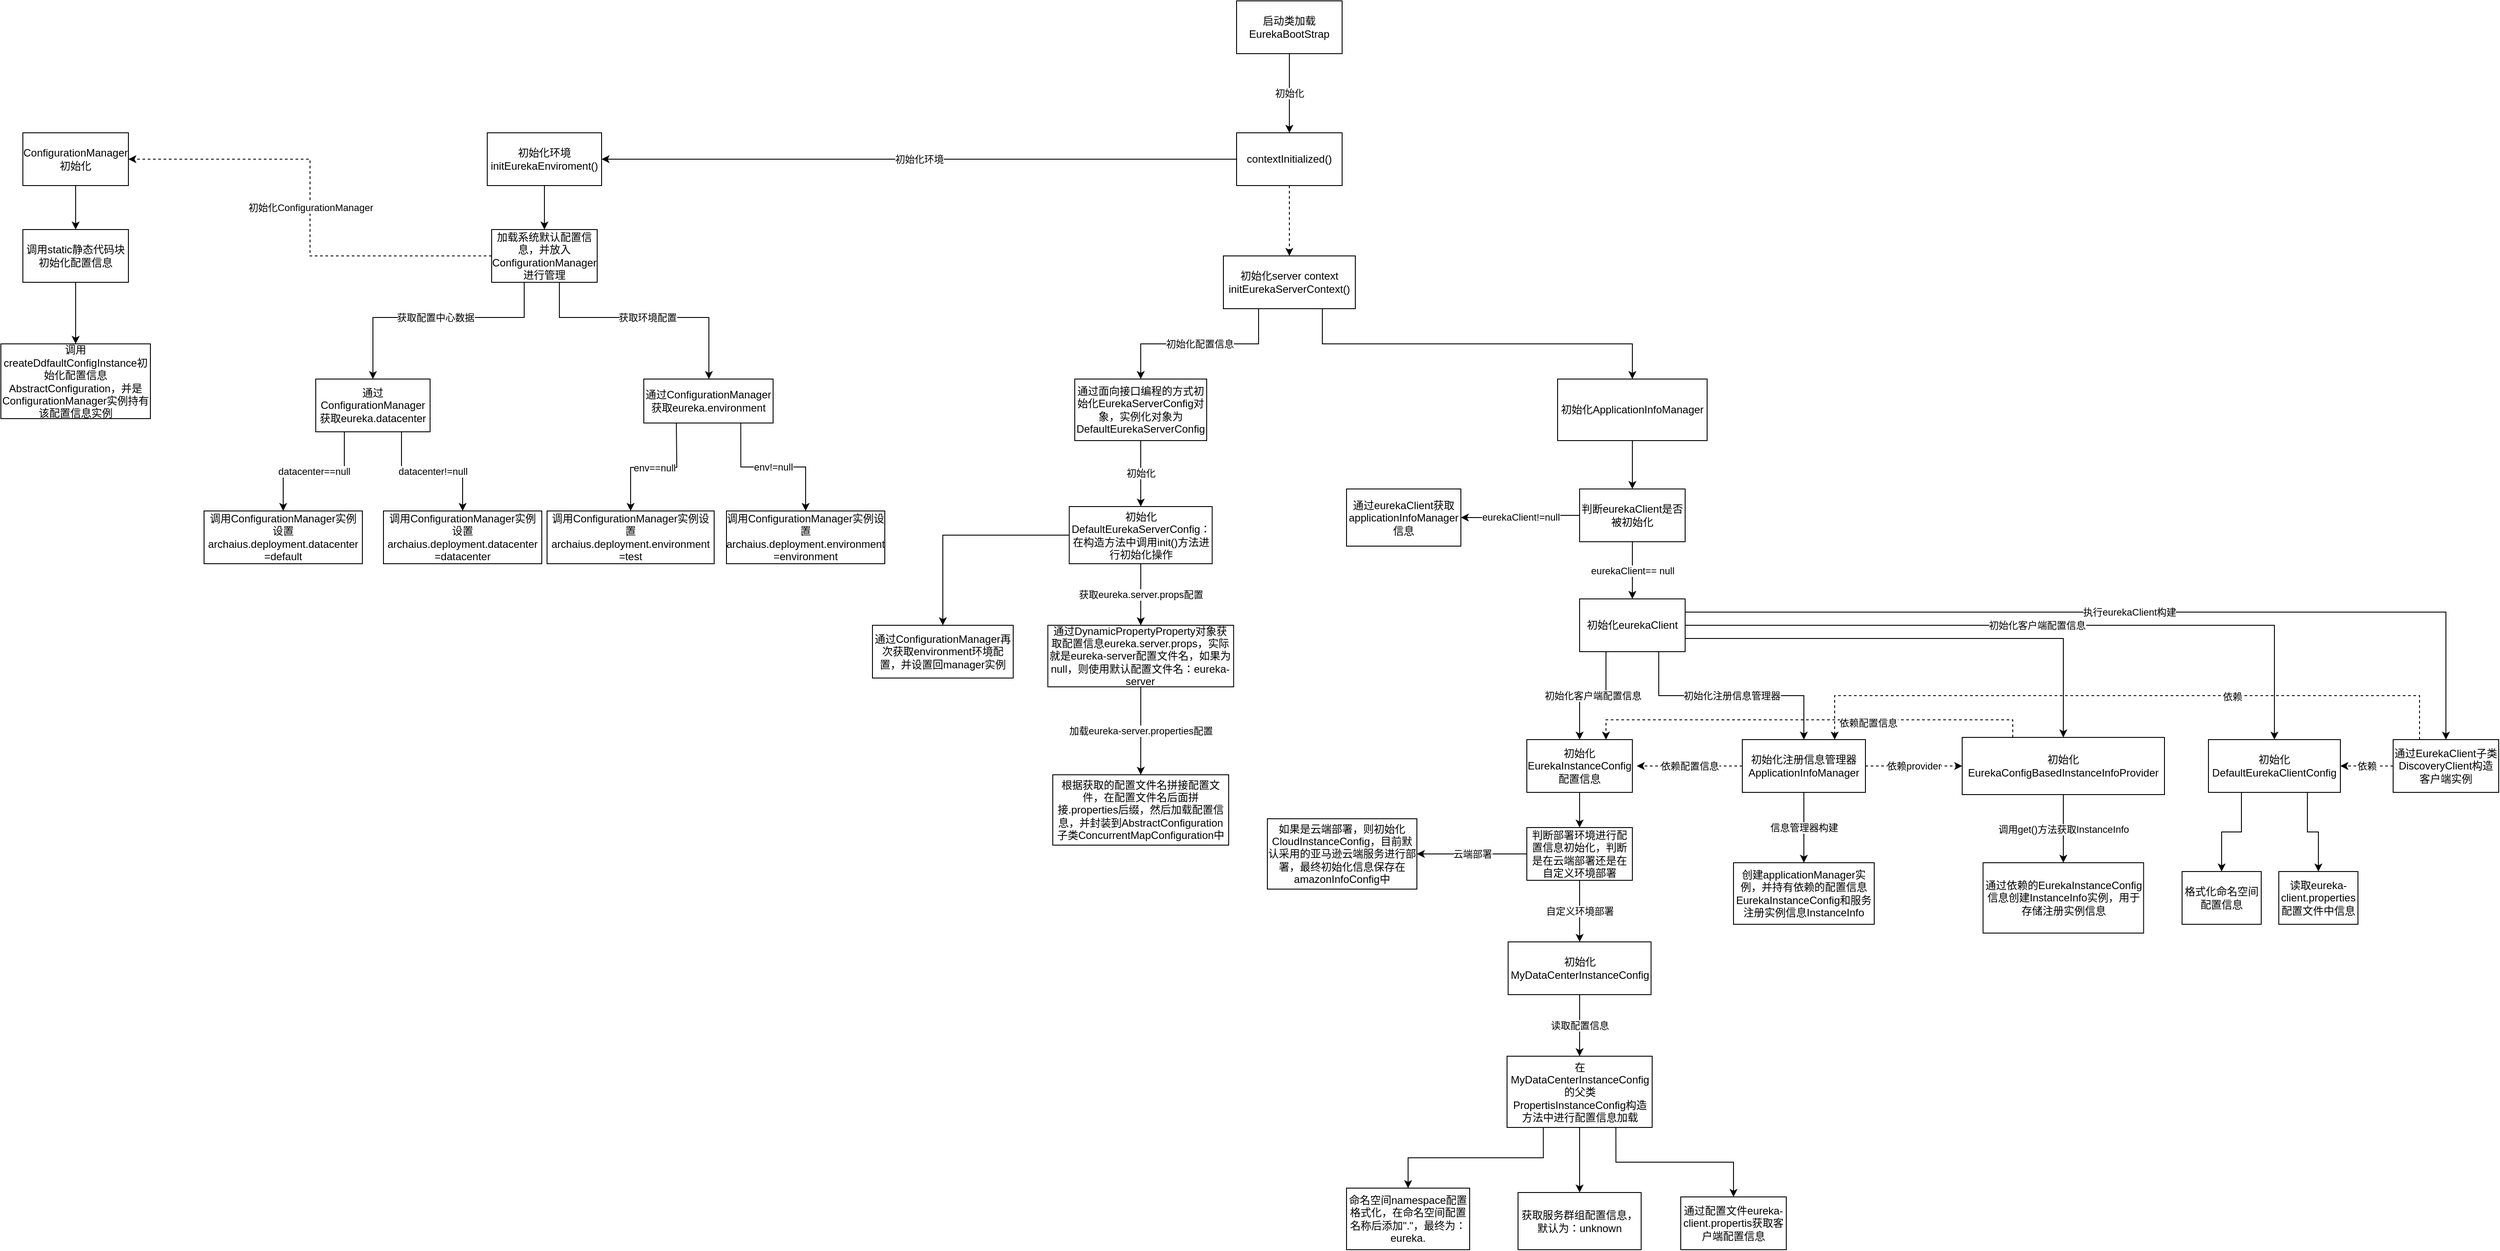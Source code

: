 <mxfile version="14.5.3" type="github">
  <diagram id="0kAya-y3L0eqNiJAjyWb" name="第 1 页">
    <mxGraphModel dx="2249" dy="772" grid="1" gridSize="10" guides="1" tooltips="1" connect="1" arrows="1" fold="1" page="1" pageScale="1" pageWidth="827" pageHeight="1169" math="0" shadow="0">
      <root>
        <mxCell id="0" />
        <mxCell id="1" parent="0" />
        <mxCell id="eN4npGuOjzb6daEbdw4c-3" value="初始化" style="edgeStyle=orthogonalEdgeStyle;rounded=0;orthogonalLoop=1;jettySize=auto;html=1;" parent="1" source="eN4npGuOjzb6daEbdw4c-1" target="eN4npGuOjzb6daEbdw4c-2" edge="1">
          <mxGeometry relative="1" as="geometry" />
        </mxCell>
        <mxCell id="eN4npGuOjzb6daEbdw4c-1" value="启动类加载&lt;br&gt;EurekaBootStrap" style="rounded=0;whiteSpace=wrap;html=1;" parent="1" vertex="1">
          <mxGeometry x="905" y="40" width="120" height="60" as="geometry" />
        </mxCell>
        <mxCell id="8Zal4r8ABGyTjFka4S3z-41" value="初始化环境" style="edgeStyle=orthogonalEdgeStyle;rounded=0;orthogonalLoop=1;jettySize=auto;html=1;exitX=0;exitY=0.5;exitDx=0;exitDy=0;" edge="1" parent="1" source="eN4npGuOjzb6daEbdw4c-2" target="eN4npGuOjzb6daEbdw4c-4">
          <mxGeometry relative="1" as="geometry">
            <Array as="points" />
          </mxGeometry>
        </mxCell>
        <mxCell id="8Zal4r8ABGyTjFka4S3z-95" style="edgeStyle=orthogonalEdgeStyle;rounded=0;orthogonalLoop=1;jettySize=auto;html=1;entryX=0.5;entryY=0;entryDx=0;entryDy=0;dashed=1;" edge="1" parent="1" source="eN4npGuOjzb6daEbdw4c-2" target="eN4npGuOjzb6daEbdw4c-6">
          <mxGeometry relative="1" as="geometry" />
        </mxCell>
        <mxCell id="eN4npGuOjzb6daEbdw4c-2" value="contextInitialized()" style="rounded=0;whiteSpace=wrap;html=1;" parent="1" vertex="1">
          <mxGeometry x="905" y="190" width="120" height="60" as="geometry" />
        </mxCell>
        <mxCell id="8Zal4r8ABGyTjFka4S3z-12" style="edgeStyle=orthogonalEdgeStyle;rounded=0;orthogonalLoop=1;jettySize=auto;html=1;entryX=0.5;entryY=0;entryDx=0;entryDy=0;" edge="1" parent="1" source="eN4npGuOjzb6daEbdw4c-4" target="8Zal4r8ABGyTjFka4S3z-11">
          <mxGeometry relative="1" as="geometry" />
        </mxCell>
        <mxCell id="eN4npGuOjzb6daEbdw4c-4" value="初始化环境&lt;br&gt;initEurekaEnviroment()" style="rounded=0;whiteSpace=wrap;html=1;" parent="1" vertex="1">
          <mxGeometry x="53" y="190" width="130" height="60" as="geometry" />
        </mxCell>
        <mxCell id="bof5cll0JK7fXOrSM6Fl-12" value="初始化配置信息" style="edgeStyle=orthogonalEdgeStyle;rounded=0;orthogonalLoop=1;jettySize=auto;html=1;entryX=0.5;entryY=0;entryDx=0;entryDy=0;" parent="1" source="eN4npGuOjzb6daEbdw4c-6" target="bof5cll0JK7fXOrSM6Fl-11" edge="1">
          <mxGeometry relative="1" as="geometry">
            <Array as="points">
              <mxPoint x="930" y="430" />
              <mxPoint x="796" y="430" />
            </Array>
          </mxGeometry>
        </mxCell>
        <mxCell id="8Zal4r8ABGyTjFka4S3z-40" style="edgeStyle=orthogonalEdgeStyle;rounded=0;orthogonalLoop=1;jettySize=auto;html=1;exitX=0.75;exitY=1;exitDx=0;exitDy=0;entryX=0.5;entryY=0;entryDx=0;entryDy=0;" edge="1" parent="1" source="eN4npGuOjzb6daEbdw4c-6" target="8Zal4r8ABGyTjFka4S3z-38">
          <mxGeometry relative="1" as="geometry" />
        </mxCell>
        <mxCell id="eN4npGuOjzb6daEbdw4c-6" value="初始化server context&lt;br&gt;initEurekaServerContext()" style="rounded=0;whiteSpace=wrap;html=1;" parent="1" vertex="1">
          <mxGeometry x="890" y="330" width="150" height="60" as="geometry" />
        </mxCell>
        <mxCell id="bof5cll0JK7fXOrSM6Fl-18" value="初始化ConfigurationManager" style="edgeStyle=orthogonalEdgeStyle;rounded=0;orthogonalLoop=1;jettySize=auto;html=1;entryX=1;entryY=0.5;entryDx=0;entryDy=0;dashed=1;exitX=0;exitY=0.5;exitDx=0;exitDy=0;" parent="1" source="8Zal4r8ABGyTjFka4S3z-11" target="bof5cll0JK7fXOrSM6Fl-15" edge="1">
          <mxGeometry relative="1" as="geometry" />
        </mxCell>
        <mxCell id="8Zal4r8ABGyTjFka4S3z-16" value="datacenter==null" style="edgeStyle=orthogonalEdgeStyle;rounded=0;orthogonalLoop=1;jettySize=auto;html=1;entryX=0.5;entryY=0;entryDx=0;entryDy=0;exitX=0.25;exitY=1;exitDx=0;exitDy=0;" edge="1" parent="1" source="bof5cll0JK7fXOrSM6Fl-1" target="8Zal4r8ABGyTjFka4S3z-8">
          <mxGeometry relative="1" as="geometry" />
        </mxCell>
        <mxCell id="8Zal4r8ABGyTjFka4S3z-17" value="datacenter!=null" style="edgeStyle=orthogonalEdgeStyle;rounded=0;orthogonalLoop=1;jettySize=auto;html=1;exitX=0.75;exitY=1;exitDx=0;exitDy=0;" edge="1" parent="1" source="bof5cll0JK7fXOrSM6Fl-1" target="bof5cll0JK7fXOrSM6Fl-5">
          <mxGeometry relative="1" as="geometry" />
        </mxCell>
        <mxCell id="bof5cll0JK7fXOrSM6Fl-1" value="通过ConfigurationManager获取eureka.datacenter" style="rounded=0;whiteSpace=wrap;html=1;" parent="1" vertex="1">
          <mxGeometry x="-142" y="470" width="130" height="60" as="geometry" />
        </mxCell>
        <mxCell id="bof5cll0JK7fXOrSM6Fl-5" value="调用ConfigurationManager实例设置archaius.deployment.datacenter&lt;br&gt;=datacenter" style="rounded=0;whiteSpace=wrap;html=1;" parent="1" vertex="1">
          <mxGeometry x="-65" y="620" width="180" height="60" as="geometry" />
        </mxCell>
        <mxCell id="8Zal4r8ABGyTjFka4S3z-31" value="初始化" style="edgeStyle=orthogonalEdgeStyle;rounded=0;orthogonalLoop=1;jettySize=auto;html=1;" edge="1" parent="1" source="bof5cll0JK7fXOrSM6Fl-11" target="8Zal4r8ABGyTjFka4S3z-30">
          <mxGeometry relative="1" as="geometry" />
        </mxCell>
        <mxCell id="bof5cll0JK7fXOrSM6Fl-11" value="通过面向接口编程的方式初始化EurekaServerConfig对象，实例化对象为DefaultEurekaServerConfig" style="rounded=0;whiteSpace=wrap;html=1;" parent="1" vertex="1">
          <mxGeometry x="721" y="470" width="150" height="70" as="geometry" />
        </mxCell>
        <mxCell id="bof5cll0JK7fXOrSM6Fl-17" style="edgeStyle=orthogonalEdgeStyle;rounded=0;orthogonalLoop=1;jettySize=auto;html=1;entryX=0.5;entryY=0;entryDx=0;entryDy=0;" parent="1" source="bof5cll0JK7fXOrSM6Fl-15" target="bof5cll0JK7fXOrSM6Fl-16" edge="1">
          <mxGeometry relative="1" as="geometry" />
        </mxCell>
        <mxCell id="bof5cll0JK7fXOrSM6Fl-15" value="ConfigurationManager初始化" style="rounded=0;whiteSpace=wrap;html=1;" parent="1" vertex="1">
          <mxGeometry x="-475" y="190" width="120" height="60" as="geometry" />
        </mxCell>
        <mxCell id="8Zal4r8ABGyTjFka4S3z-29" style="edgeStyle=orthogonalEdgeStyle;rounded=0;orthogonalLoop=1;jettySize=auto;html=1;entryX=0.5;entryY=0;entryDx=0;entryDy=0;" edge="1" parent="1" source="bof5cll0JK7fXOrSM6Fl-16" target="8Zal4r8ABGyTjFka4S3z-28">
          <mxGeometry relative="1" as="geometry" />
        </mxCell>
        <mxCell id="bof5cll0JK7fXOrSM6Fl-16" value="调用static静态代码块初始化配置信息" style="rounded=0;whiteSpace=wrap;html=1;" parent="1" vertex="1">
          <mxGeometry x="-475" y="300" width="120" height="60" as="geometry" />
        </mxCell>
        <mxCell id="8Zal4r8ABGyTjFka4S3z-8" value="&lt;span&gt;调用ConfigurationManager实例设置archaius.deployment.datacenter&lt;/span&gt;&lt;br&gt;&lt;span&gt;=default&lt;/span&gt;" style="rounded=0;whiteSpace=wrap;html=1;" vertex="1" parent="1">
          <mxGeometry x="-269" y="620" width="180" height="60" as="geometry" />
        </mxCell>
        <mxCell id="8Zal4r8ABGyTjFka4S3z-26" value="获取配置中心数据" style="edgeStyle=orthogonalEdgeStyle;rounded=0;orthogonalLoop=1;jettySize=auto;html=1;entryX=0.5;entryY=0;entryDx=0;entryDy=0;" edge="1" parent="1" source="8Zal4r8ABGyTjFka4S3z-11" target="bof5cll0JK7fXOrSM6Fl-1">
          <mxGeometry relative="1" as="geometry">
            <Array as="points">
              <mxPoint x="95" y="400" />
              <mxPoint x="-77" y="400" />
            </Array>
          </mxGeometry>
        </mxCell>
        <mxCell id="8Zal4r8ABGyTjFka4S3z-27" value="获取环境配置" style="edgeStyle=orthogonalEdgeStyle;rounded=0;orthogonalLoop=1;jettySize=auto;html=1;" edge="1" parent="1" source="8Zal4r8ABGyTjFka4S3z-11" target="8Zal4r8ABGyTjFka4S3z-22">
          <mxGeometry relative="1" as="geometry">
            <Array as="points">
              <mxPoint x="135" y="400" />
              <mxPoint x="305" y="400" />
            </Array>
          </mxGeometry>
        </mxCell>
        <mxCell id="8Zal4r8ABGyTjFka4S3z-11" value="加载系统默认配置信息，并放入ConfigurationManager进行管理" style="rounded=0;whiteSpace=wrap;html=1;" vertex="1" parent="1">
          <mxGeometry x="58" y="300" width="120" height="60" as="geometry" />
        </mxCell>
        <mxCell id="8Zal4r8ABGyTjFka4S3z-20" value="env==null" style="edgeStyle=orthogonalEdgeStyle;rounded=0;orthogonalLoop=1;jettySize=auto;html=1;entryX=0.5;entryY=0;entryDx=0;entryDy=0;" edge="1" parent="1" target="8Zal4r8ABGyTjFka4S3z-24">
          <mxGeometry relative="1" as="geometry">
            <mxPoint x="268" y="520" as="sourcePoint" />
          </mxGeometry>
        </mxCell>
        <mxCell id="8Zal4r8ABGyTjFka4S3z-21" value="env!=null" style="edgeStyle=orthogonalEdgeStyle;rounded=0;orthogonalLoop=1;jettySize=auto;html=1;exitX=0.75;exitY=1;exitDx=0;exitDy=0;" edge="1" parent="1" source="8Zal4r8ABGyTjFka4S3z-22" target="8Zal4r8ABGyTjFka4S3z-23">
          <mxGeometry relative="1" as="geometry" />
        </mxCell>
        <mxCell id="8Zal4r8ABGyTjFka4S3z-22" value="通过ConfigurationManager获取eureka.environment" style="rounded=0;whiteSpace=wrap;html=1;" vertex="1" parent="1">
          <mxGeometry x="231" y="470" width="147" height="50" as="geometry" />
        </mxCell>
        <mxCell id="8Zal4r8ABGyTjFka4S3z-23" value="调用ConfigurationManager实例设置archaius.deployment.environment&lt;br&gt;=environment" style="rounded=0;whiteSpace=wrap;html=1;" vertex="1" parent="1">
          <mxGeometry x="325" y="620" width="180" height="60" as="geometry" />
        </mxCell>
        <mxCell id="8Zal4r8ABGyTjFka4S3z-24" value="&lt;span&gt;调用ConfigurationManager实例设置&lt;/span&gt;archaius.deployment.environment&lt;br&gt;&lt;span&gt;=test&lt;/span&gt;" style="rounded=0;whiteSpace=wrap;html=1;" vertex="1" parent="1">
          <mxGeometry x="121" y="620" width="190" height="60" as="geometry" />
        </mxCell>
        <mxCell id="8Zal4r8ABGyTjFka4S3z-28" value="调用createDdfaultConfigInstance初始化配置信息AbstractConfiguration，并是ConfigurationManager实例持有该配置信息实例" style="rounded=0;whiteSpace=wrap;html=1;" vertex="1" parent="1">
          <mxGeometry x="-500" y="430" width="170" height="85" as="geometry" />
        </mxCell>
        <mxCell id="8Zal4r8ABGyTjFka4S3z-33" style="edgeStyle=orthogonalEdgeStyle;rounded=0;orthogonalLoop=1;jettySize=auto;html=1;" edge="1" parent="1" source="8Zal4r8ABGyTjFka4S3z-30" target="8Zal4r8ABGyTjFka4S3z-32">
          <mxGeometry relative="1" as="geometry" />
        </mxCell>
        <mxCell id="8Zal4r8ABGyTjFka4S3z-35" value="获取eureka.server.props配置" style="edgeStyle=orthogonalEdgeStyle;rounded=0;orthogonalLoop=1;jettySize=auto;html=1;entryX=0.5;entryY=0;entryDx=0;entryDy=0;" edge="1" parent="1" source="8Zal4r8ABGyTjFka4S3z-30" target="8Zal4r8ABGyTjFka4S3z-34">
          <mxGeometry relative="1" as="geometry" />
        </mxCell>
        <mxCell id="8Zal4r8ABGyTjFka4S3z-30" value="初始化DefaultEurekaServerConfig：在构造方法中调用init()方法进行初始化操作" style="rounded=0;whiteSpace=wrap;html=1;" vertex="1" parent="1">
          <mxGeometry x="714.75" y="615" width="162.5" height="65" as="geometry" />
        </mxCell>
        <mxCell id="8Zal4r8ABGyTjFka4S3z-32" value="通过ConfigurationManager再次获取environment环境配置，并设置回manager实例" style="rounded=0;whiteSpace=wrap;html=1;" vertex="1" parent="1">
          <mxGeometry x="491" y="750" width="160" height="60" as="geometry" />
        </mxCell>
        <mxCell id="8Zal4r8ABGyTjFka4S3z-37" value="加载eureka-server.properties配置" style="edgeStyle=orthogonalEdgeStyle;rounded=0;orthogonalLoop=1;jettySize=auto;html=1;entryX=0.5;entryY=0;entryDx=0;entryDy=0;" edge="1" parent="1" source="8Zal4r8ABGyTjFka4S3z-34" target="8Zal4r8ABGyTjFka4S3z-36">
          <mxGeometry relative="1" as="geometry" />
        </mxCell>
        <mxCell id="8Zal4r8ABGyTjFka4S3z-34" value="通过DynamicPropertyProperty对象获取配置信息eureka.server.props，实际就是eureka-server配置文件名，如果为null，则使用默认配置文件名：eureka-server" style="rounded=0;whiteSpace=wrap;html=1;" vertex="1" parent="1">
          <mxGeometry x="690.38" y="750" width="211.25" height="70" as="geometry" />
        </mxCell>
        <mxCell id="8Zal4r8ABGyTjFka4S3z-36" value="根据获取的配置文件名拼接配置文件，在配置文件名后面拼接.properties后缀，然后加载配置信息，并封装到AbstractConfiguration子类ConcurrentMapConfiguration中" style="rounded=0;whiteSpace=wrap;html=1;" vertex="1" parent="1">
          <mxGeometry x="696.01" y="920" width="200" height="80" as="geometry" />
        </mxCell>
        <mxCell id="8Zal4r8ABGyTjFka4S3z-44" style="edgeStyle=orthogonalEdgeStyle;rounded=0;orthogonalLoop=1;jettySize=auto;html=1;entryX=0.5;entryY=0;entryDx=0;entryDy=0;" edge="1" parent="1" source="8Zal4r8ABGyTjFka4S3z-38" target="8Zal4r8ABGyTjFka4S3z-43">
          <mxGeometry relative="1" as="geometry" />
        </mxCell>
        <mxCell id="8Zal4r8ABGyTjFka4S3z-38" value="初始化ApplicationInfoManager" style="rounded=0;whiteSpace=wrap;html=1;" vertex="1" parent="1">
          <mxGeometry x="1270" y="470" width="170" height="70" as="geometry" />
        </mxCell>
        <mxCell id="8Zal4r8ABGyTjFka4S3z-49" value="eurekaClient!=null" style="edgeStyle=orthogonalEdgeStyle;rounded=0;orthogonalLoop=1;jettySize=auto;html=1;entryX=1;entryY=0.5;entryDx=0;entryDy=0;" edge="1" parent="1" source="8Zal4r8ABGyTjFka4S3z-43" target="8Zal4r8ABGyTjFka4S3z-47">
          <mxGeometry relative="1" as="geometry" />
        </mxCell>
        <mxCell id="8Zal4r8ABGyTjFka4S3z-51" value="eurekaClient== null" style="edgeStyle=orthogonalEdgeStyle;rounded=0;orthogonalLoop=1;jettySize=auto;html=1;entryX=0.5;entryY=0;entryDx=0;entryDy=0;" edge="1" parent="1" source="8Zal4r8ABGyTjFka4S3z-43" target="8Zal4r8ABGyTjFka4S3z-66">
          <mxGeometry relative="1" as="geometry" />
        </mxCell>
        <mxCell id="8Zal4r8ABGyTjFka4S3z-43" value="判断eurekaClient是否被初始化" style="rounded=0;whiteSpace=wrap;html=1;" vertex="1" parent="1">
          <mxGeometry x="1295" y="595" width="120" height="60" as="geometry" />
        </mxCell>
        <mxCell id="8Zal4r8ABGyTjFka4S3z-47" value="通过eurekaClient获取applicationInfoManager信息" style="rounded=0;whiteSpace=wrap;html=1;" vertex="1" parent="1">
          <mxGeometry x="1030" y="595" width="130" height="65" as="geometry" />
        </mxCell>
        <mxCell id="8Zal4r8ABGyTjFka4S3z-53" style="edgeStyle=orthogonalEdgeStyle;rounded=0;orthogonalLoop=1;jettySize=auto;html=1;entryX=0.5;entryY=0;entryDx=0;entryDy=0;" edge="1" parent="1" source="8Zal4r8ABGyTjFka4S3z-50" target="8Zal4r8ABGyTjFka4S3z-52">
          <mxGeometry relative="1" as="geometry" />
        </mxCell>
        <mxCell id="8Zal4r8ABGyTjFka4S3z-50" value="初始化EurekaInstanceConfig配置信息" style="rounded=0;whiteSpace=wrap;html=1;" vertex="1" parent="1">
          <mxGeometry x="1235" y="880" width="120" height="60" as="geometry" />
        </mxCell>
        <mxCell id="8Zal4r8ABGyTjFka4S3z-55" value="云端部署" style="edgeStyle=orthogonalEdgeStyle;rounded=0;orthogonalLoop=1;jettySize=auto;html=1;entryX=1;entryY=0.5;entryDx=0;entryDy=0;" edge="1" parent="1" source="8Zal4r8ABGyTjFka4S3z-52" target="8Zal4r8ABGyTjFka4S3z-54">
          <mxGeometry relative="1" as="geometry" />
        </mxCell>
        <mxCell id="8Zal4r8ABGyTjFka4S3z-57" value="自定义环境部署" style="edgeStyle=orthogonalEdgeStyle;rounded=0;orthogonalLoop=1;jettySize=auto;html=1;" edge="1" parent="1" source="8Zal4r8ABGyTjFka4S3z-52" target="8Zal4r8ABGyTjFka4S3z-56">
          <mxGeometry relative="1" as="geometry" />
        </mxCell>
        <mxCell id="8Zal4r8ABGyTjFka4S3z-52" value="判断部署环境进行配置信息初始化，判断是在云端部署还是在自定义环境部署" style="rounded=0;whiteSpace=wrap;html=1;" vertex="1" parent="1">
          <mxGeometry x="1235" y="980" width="120" height="60" as="geometry" />
        </mxCell>
        <mxCell id="8Zal4r8ABGyTjFka4S3z-54" value="如果是云端部署，则初始化CloudInstanceConfig，目前默认采用的亚马逊云端服务进行部署，最终初始化信息保存在amazonInfoConfig中" style="rounded=0;whiteSpace=wrap;html=1;" vertex="1" parent="1">
          <mxGeometry x="940" y="970" width="170" height="80" as="geometry" />
        </mxCell>
        <mxCell id="8Zal4r8ABGyTjFka4S3z-59" value="读取配置信息" style="edgeStyle=orthogonalEdgeStyle;rounded=0;orthogonalLoop=1;jettySize=auto;html=1;entryX=0.5;entryY=0;entryDx=0;entryDy=0;" edge="1" parent="1" source="8Zal4r8ABGyTjFka4S3z-56" target="8Zal4r8ABGyTjFka4S3z-58">
          <mxGeometry relative="1" as="geometry" />
        </mxCell>
        <mxCell id="8Zal4r8ABGyTjFka4S3z-56" value="初始化MyDataCenterInstanceConfig" style="rounded=0;whiteSpace=wrap;html=1;" vertex="1" parent="1">
          <mxGeometry x="1213.75" y="1110" width="162.5" height="60" as="geometry" />
        </mxCell>
        <mxCell id="8Zal4r8ABGyTjFka4S3z-61" style="edgeStyle=orthogonalEdgeStyle;rounded=0;orthogonalLoop=1;jettySize=auto;html=1;exitX=0.25;exitY=1;exitDx=0;exitDy=0;entryX=0.5;entryY=0;entryDx=0;entryDy=0;" edge="1" parent="1" source="8Zal4r8ABGyTjFka4S3z-58" target="8Zal4r8ABGyTjFka4S3z-60">
          <mxGeometry relative="1" as="geometry" />
        </mxCell>
        <mxCell id="8Zal4r8ABGyTjFka4S3z-63" style="edgeStyle=orthogonalEdgeStyle;rounded=0;orthogonalLoop=1;jettySize=auto;html=1;entryX=0.5;entryY=0;entryDx=0;entryDy=0;" edge="1" parent="1" source="8Zal4r8ABGyTjFka4S3z-58" target="8Zal4r8ABGyTjFka4S3z-62">
          <mxGeometry relative="1" as="geometry" />
        </mxCell>
        <mxCell id="8Zal4r8ABGyTjFka4S3z-65" style="edgeStyle=orthogonalEdgeStyle;rounded=0;orthogonalLoop=1;jettySize=auto;html=1;exitX=0.75;exitY=1;exitDx=0;exitDy=0;" edge="1" parent="1" source="8Zal4r8ABGyTjFka4S3z-58" target="8Zal4r8ABGyTjFka4S3z-64">
          <mxGeometry relative="1" as="geometry" />
        </mxCell>
        <mxCell id="8Zal4r8ABGyTjFka4S3z-58" value="在MyDataCenterInstanceConfig的父类PropertisInstanceConfig构造方法中进行配置信息加载" style="rounded=0;whiteSpace=wrap;html=1;" vertex="1" parent="1">
          <mxGeometry x="1212.5" y="1240" width="165" height="81" as="geometry" />
        </mxCell>
        <mxCell id="8Zal4r8ABGyTjFka4S3z-60" value="命名空间namespace配置格式化，在命名空间配置名称后添加&quot;.&quot;，最终为：eureka." style="rounded=0;whiteSpace=wrap;html=1;" vertex="1" parent="1">
          <mxGeometry x="1030" y="1390" width="140" height="70" as="geometry" />
        </mxCell>
        <mxCell id="8Zal4r8ABGyTjFka4S3z-62" value="获取服务群组配置信息，默认为：unknown" style="rounded=0;whiteSpace=wrap;html=1;" vertex="1" parent="1">
          <mxGeometry x="1225" y="1395" width="140" height="65" as="geometry" />
        </mxCell>
        <mxCell id="8Zal4r8ABGyTjFka4S3z-64" value="通过配置文件eureka-client.propertis获取客户端配置信息" style="rounded=0;whiteSpace=wrap;html=1;" vertex="1" parent="1">
          <mxGeometry x="1410" y="1400" width="120" height="60" as="geometry" />
        </mxCell>
        <mxCell id="8Zal4r8ABGyTjFka4S3z-67" value="初始化客户端配置信息" style="edgeStyle=orthogonalEdgeStyle;rounded=0;orthogonalLoop=1;jettySize=auto;html=1;exitX=0.25;exitY=1;exitDx=0;exitDy=0;entryX=0.5;entryY=0;entryDx=0;entryDy=0;" edge="1" parent="1" source="8Zal4r8ABGyTjFka4S3z-66" target="8Zal4r8ABGyTjFka4S3z-50">
          <mxGeometry relative="1" as="geometry" />
        </mxCell>
        <mxCell id="8Zal4r8ABGyTjFka4S3z-69" value="初始化注册信息管理器" style="edgeStyle=orthogonalEdgeStyle;rounded=0;orthogonalLoop=1;jettySize=auto;html=1;exitX=0.75;exitY=1;exitDx=0;exitDy=0;entryX=0.5;entryY=0;entryDx=0;entryDy=0;" edge="1" parent="1" source="8Zal4r8ABGyTjFka4S3z-66" target="8Zal4r8ABGyTjFka4S3z-68">
          <mxGeometry relative="1" as="geometry" />
        </mxCell>
        <mxCell id="8Zal4r8ABGyTjFka4S3z-73" style="edgeStyle=orthogonalEdgeStyle;rounded=0;orthogonalLoop=1;jettySize=auto;html=1;exitX=1;exitY=0.75;exitDx=0;exitDy=0;entryX=0.5;entryY=0;entryDx=0;entryDy=0;" edge="1" parent="1" source="8Zal4r8ABGyTjFka4S3z-66" target="8Zal4r8ABGyTjFka4S3z-72">
          <mxGeometry relative="1" as="geometry" />
        </mxCell>
        <mxCell id="8Zal4r8ABGyTjFka4S3z-84" value="执行eurekaClient构建" style="edgeStyle=orthogonalEdgeStyle;rounded=0;orthogonalLoop=1;jettySize=auto;html=1;exitX=1;exitY=0.25;exitDx=0;exitDy=0;entryX=0.5;entryY=0;entryDx=0;entryDy=0;" edge="1" parent="1" source="8Zal4r8ABGyTjFka4S3z-66" target="8Zal4r8ABGyTjFka4S3z-83">
          <mxGeometry relative="1" as="geometry" />
        </mxCell>
        <mxCell id="8Zal4r8ABGyTjFka4S3z-89" value="初始化客户端配置信息" style="edgeStyle=orthogonalEdgeStyle;rounded=0;orthogonalLoop=1;jettySize=auto;html=1;entryX=0.5;entryY=0;entryDx=0;entryDy=0;" edge="1" parent="1" source="8Zal4r8ABGyTjFka4S3z-66" target="8Zal4r8ABGyTjFka4S3z-88">
          <mxGeometry relative="1" as="geometry" />
        </mxCell>
        <mxCell id="8Zal4r8ABGyTjFka4S3z-66" value="初始化eurekaClient" style="rounded=0;whiteSpace=wrap;html=1;" vertex="1" parent="1">
          <mxGeometry x="1295" y="720" width="120" height="60" as="geometry" />
        </mxCell>
        <mxCell id="8Zal4r8ABGyTjFka4S3z-71" value="依赖配置信息" style="edgeStyle=orthogonalEdgeStyle;rounded=0;orthogonalLoop=1;jettySize=auto;html=1;dashed=1;" edge="1" parent="1" source="8Zal4r8ABGyTjFka4S3z-68">
          <mxGeometry relative="1" as="geometry">
            <mxPoint x="1360" y="910" as="targetPoint" />
          </mxGeometry>
        </mxCell>
        <mxCell id="8Zal4r8ABGyTjFka4S3z-76" value="依赖provider" style="edgeStyle=orthogonalEdgeStyle;rounded=0;orthogonalLoop=1;jettySize=auto;html=1;entryX=0;entryY=0.5;entryDx=0;entryDy=0;dashed=1;" edge="1" parent="1" source="8Zal4r8ABGyTjFka4S3z-68" target="8Zal4r8ABGyTjFka4S3z-72">
          <mxGeometry relative="1" as="geometry" />
        </mxCell>
        <mxCell id="8Zal4r8ABGyTjFka4S3z-82" value="信息管理器构建" style="edgeStyle=orthogonalEdgeStyle;rounded=0;orthogonalLoop=1;jettySize=auto;html=1;entryX=0.5;entryY=0;entryDx=0;entryDy=0;" edge="1" parent="1" source="8Zal4r8ABGyTjFka4S3z-68" target="8Zal4r8ABGyTjFka4S3z-81">
          <mxGeometry relative="1" as="geometry" />
        </mxCell>
        <mxCell id="8Zal4r8ABGyTjFka4S3z-68" value="初始化注册信息管理器&lt;br&gt;ApplicationInfoManager" style="rounded=0;whiteSpace=wrap;html=1;" vertex="1" parent="1">
          <mxGeometry x="1480" y="880" width="140" height="60" as="geometry" />
        </mxCell>
        <mxCell id="8Zal4r8ABGyTjFka4S3z-77" style="edgeStyle=orthogonalEdgeStyle;rounded=0;orthogonalLoop=1;jettySize=auto;html=1;exitX=0.25;exitY=0;exitDx=0;exitDy=0;entryX=0.75;entryY=0;entryDx=0;entryDy=0;dashed=1;" edge="1" parent="1" source="8Zal4r8ABGyTjFka4S3z-72" target="8Zal4r8ABGyTjFka4S3z-50">
          <mxGeometry relative="1" as="geometry" />
        </mxCell>
        <mxCell id="8Zal4r8ABGyTjFka4S3z-78" value="依赖配置信息" style="edgeLabel;html=1;align=center;verticalAlign=middle;resizable=0;points=[];" vertex="1" connectable="0" parent="8Zal4r8ABGyTjFka4S3z-77">
          <mxGeometry x="-0.265" y="3" relative="1" as="geometry">
            <mxPoint x="1" as="offset" />
          </mxGeometry>
        </mxCell>
        <mxCell id="8Zal4r8ABGyTjFka4S3z-80" value="调用get()方法获取InstanceInfo" style="edgeStyle=orthogonalEdgeStyle;rounded=0;orthogonalLoop=1;jettySize=auto;html=1;entryX=0.5;entryY=0;entryDx=0;entryDy=0;" edge="1" parent="1" source="8Zal4r8ABGyTjFka4S3z-72" target="8Zal4r8ABGyTjFka4S3z-79">
          <mxGeometry relative="1" as="geometry" />
        </mxCell>
        <mxCell id="8Zal4r8ABGyTjFka4S3z-72" value="初始化EurekaConfigBasedInstanceInfoProvider" style="rounded=0;whiteSpace=wrap;html=1;" vertex="1" parent="1">
          <mxGeometry x="1730" y="877.5" width="230" height="65" as="geometry" />
        </mxCell>
        <mxCell id="8Zal4r8ABGyTjFka4S3z-79" value="通过依赖的EurekaInstanceConfig信息创建InstanceInfo实例，用于存储注册实例信息" style="rounded=0;whiteSpace=wrap;html=1;" vertex="1" parent="1">
          <mxGeometry x="1753.75" y="1020" width="182.5" height="80" as="geometry" />
        </mxCell>
        <mxCell id="8Zal4r8ABGyTjFka4S3z-81" value="创建applicationManager实例，并持有依赖的配置信息EurekaInstanceConfig和服务注册实例信息InstanceInfo" style="rounded=0;whiteSpace=wrap;html=1;" vertex="1" parent="1">
          <mxGeometry x="1470" y="1020" width="160" height="70" as="geometry" />
        </mxCell>
        <mxCell id="8Zal4r8ABGyTjFka4S3z-85" style="edgeStyle=orthogonalEdgeStyle;rounded=0;orthogonalLoop=1;jettySize=auto;html=1;exitX=0.25;exitY=0;exitDx=0;exitDy=0;entryX=0.75;entryY=0;entryDx=0;entryDy=0;dashed=1;" edge="1" parent="1" source="8Zal4r8ABGyTjFka4S3z-83" target="8Zal4r8ABGyTjFka4S3z-68">
          <mxGeometry relative="1" as="geometry">
            <Array as="points">
              <mxPoint x="2250" y="830" />
              <mxPoint x="1585" y="830" />
            </Array>
          </mxGeometry>
        </mxCell>
        <mxCell id="8Zal4r8ABGyTjFka4S3z-86" value="依赖" style="edgeLabel;html=1;align=center;verticalAlign=middle;resizable=0;points=[];" vertex="1" connectable="0" parent="8Zal4r8ABGyTjFka4S3z-85">
          <mxGeometry x="-0.313" y="1" relative="1" as="geometry">
            <mxPoint as="offset" />
          </mxGeometry>
        </mxCell>
        <mxCell id="8Zal4r8ABGyTjFka4S3z-94" value="依赖" style="edgeStyle=orthogonalEdgeStyle;rounded=0;orthogonalLoop=1;jettySize=auto;html=1;entryX=1;entryY=0.5;entryDx=0;entryDy=0;dashed=1;" edge="1" parent="1" source="8Zal4r8ABGyTjFka4S3z-83" target="8Zal4r8ABGyTjFka4S3z-88">
          <mxGeometry relative="1" as="geometry" />
        </mxCell>
        <mxCell id="8Zal4r8ABGyTjFka4S3z-83" value="通过EurekaClient子类DiscoveryClient构造客户端实例" style="rounded=0;whiteSpace=wrap;html=1;" vertex="1" parent="1">
          <mxGeometry x="2220" y="880" width="120" height="60" as="geometry" />
        </mxCell>
        <mxCell id="8Zal4r8ABGyTjFka4S3z-92" style="edgeStyle=orthogonalEdgeStyle;rounded=0;orthogonalLoop=1;jettySize=auto;html=1;exitX=0.25;exitY=1;exitDx=0;exitDy=0;entryX=0.5;entryY=0;entryDx=0;entryDy=0;" edge="1" parent="1" source="8Zal4r8ABGyTjFka4S3z-88" target="8Zal4r8ABGyTjFka4S3z-90">
          <mxGeometry relative="1" as="geometry" />
        </mxCell>
        <mxCell id="8Zal4r8ABGyTjFka4S3z-93" style="edgeStyle=orthogonalEdgeStyle;rounded=0;orthogonalLoop=1;jettySize=auto;html=1;exitX=0.75;exitY=1;exitDx=0;exitDy=0;entryX=0.5;entryY=0;entryDx=0;entryDy=0;" edge="1" parent="1" source="8Zal4r8ABGyTjFka4S3z-88" target="8Zal4r8ABGyTjFka4S3z-91">
          <mxGeometry relative="1" as="geometry" />
        </mxCell>
        <mxCell id="8Zal4r8ABGyTjFka4S3z-88" value="初始化DefaultEurekaClientConfig" style="rounded=0;whiteSpace=wrap;html=1;" vertex="1" parent="1">
          <mxGeometry x="2010" y="880" width="150" height="60" as="geometry" />
        </mxCell>
        <mxCell id="8Zal4r8ABGyTjFka4S3z-90" value="格式化命名空间配置信息" style="rounded=0;whiteSpace=wrap;html=1;" vertex="1" parent="1">
          <mxGeometry x="1980" y="1030" width="90" height="60" as="geometry" />
        </mxCell>
        <mxCell id="8Zal4r8ABGyTjFka4S3z-91" value="读取eureka-client.properties配置文件中信息" style="rounded=0;whiteSpace=wrap;html=1;" vertex="1" parent="1">
          <mxGeometry x="2090" y="1030" width="90" height="60" as="geometry" />
        </mxCell>
      </root>
    </mxGraphModel>
  </diagram>
</mxfile>
